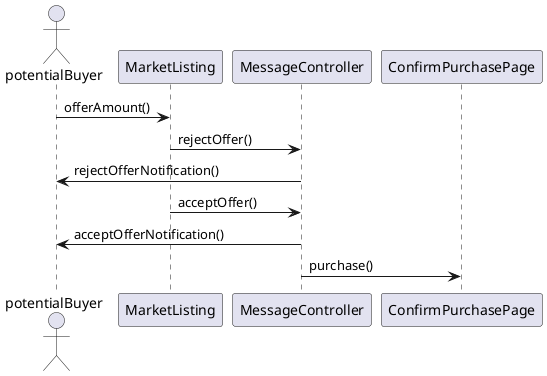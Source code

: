 @startuml

actor potentialBuyer
potentialBuyer -> MarketListing : offerAmount()

MarketListing -> MessageController : rejectOffer()
potentialBuyer <- MessageController : rejectOfferNotification()

MessageController <- MarketListing : acceptOffer() 
potentialBuyer <- MessageController : acceptOfferNotification()

MessageController -> ConfirmPurchasePage : purchase()


@enduml